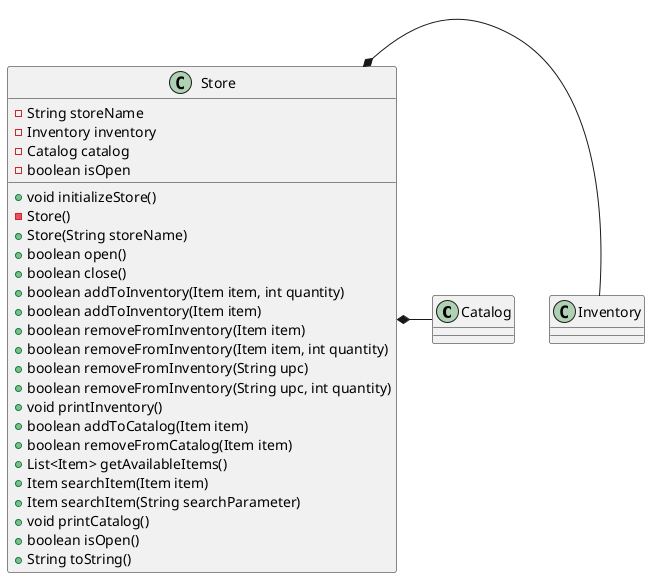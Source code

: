 @startuml store
class Catalog
class Inventory
class Store {
    - String storeName
    - Inventory inventory
    - Catalog catalog
    - boolean isOpen
    + void initializeStore()
    - Store()
    + Store(String storeName)
    + boolean open()
    + boolean close()
    + boolean addToInventory(Item item, int quantity)
    + boolean addToInventory(Item item)
    + boolean removeFromInventory(Item item)
    + boolean removeFromInventory(Item item, int quantity)
    + boolean removeFromInventory(String upc)
    + boolean removeFromInventory(String upc, int quantity)
    + void printInventory()
    + boolean addToCatalog(Item item)
    + boolean removeFromCatalog(Item item)
    + List<Item> getAvailableItems()
    + Item searchItem(Item item)
    + Item searchItem(String searchParameter)
    + void printCatalog()
    + boolean isOpen()
    + String toString()
}
Store *- Inventory
Store *- Catalog
@enduml